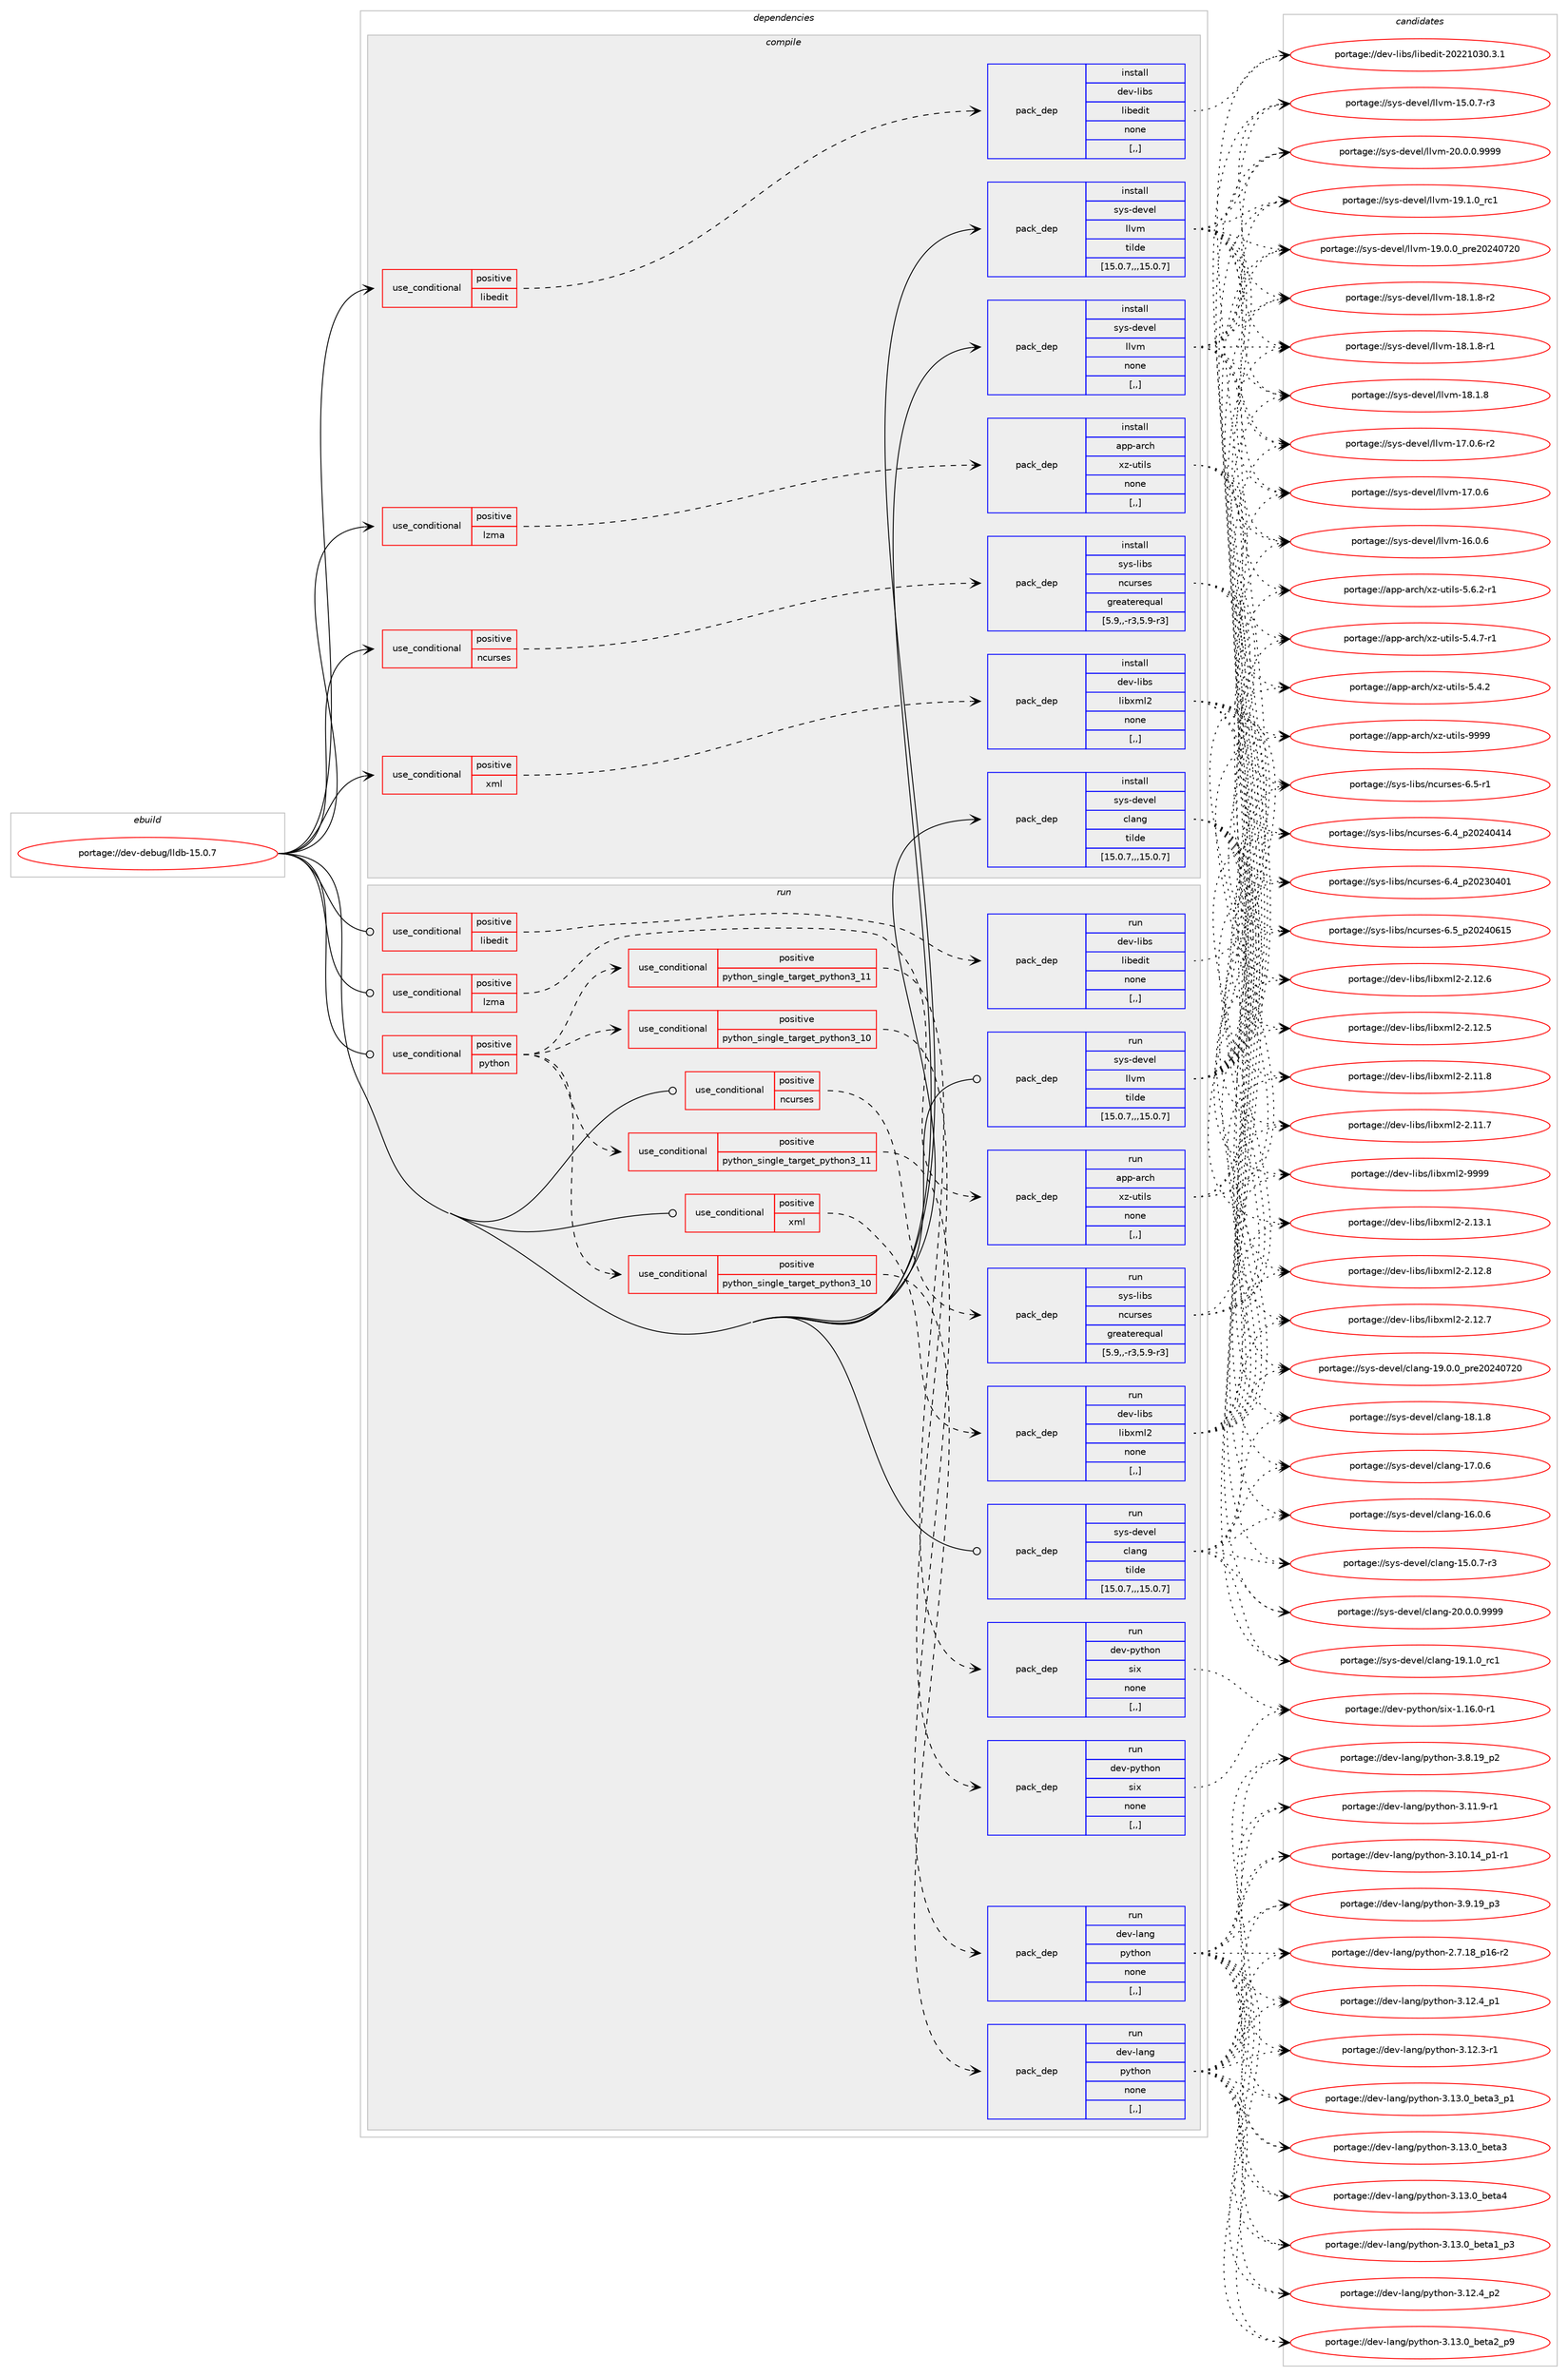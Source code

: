 digraph prolog {

# *************
# Graph options
# *************

newrank=true;
concentrate=true;
compound=true;
graph [rankdir=LR,fontname=Helvetica,fontsize=10,ranksep=1.5];#, ranksep=2.5, nodesep=0.2];
edge  [arrowhead=vee];
node  [fontname=Helvetica,fontsize=10];

# **********
# The ebuild
# **********

subgraph cluster_leftcol {
color=gray;
label=<<i>ebuild</i>>;
id [label="portage://dev-debug/lldb-15.0.7", color=red, width=4, href="../dev-debug/lldb-15.0.7.svg"];
}

# ****************
# The dependencies
# ****************

subgraph cluster_midcol {
color=gray;
label=<<i>dependencies</i>>;
subgraph cluster_compile {
fillcolor="#eeeeee";
style=filled;
label=<<i>compile</i>>;
subgraph cond19260 {
dependency72688 [label=<<TABLE BORDER="0" CELLBORDER="1" CELLSPACING="0" CELLPADDING="4"><TR><TD ROWSPAN="3" CELLPADDING="10">use_conditional</TD></TR><TR><TD>positive</TD></TR><TR><TD>libedit</TD></TR></TABLE>>, shape=none, color=red];
subgraph pack52475 {
dependency72689 [label=<<TABLE BORDER="0" CELLBORDER="1" CELLSPACING="0" CELLPADDING="4" WIDTH="220"><TR><TD ROWSPAN="6" CELLPADDING="30">pack_dep</TD></TR><TR><TD WIDTH="110">install</TD></TR><TR><TD>dev-libs</TD></TR><TR><TD>libedit</TD></TR><TR><TD>none</TD></TR><TR><TD>[,,]</TD></TR></TABLE>>, shape=none, color=blue];
}
dependency72688:e -> dependency72689:w [weight=20,style="dashed",arrowhead="vee"];
}
id:e -> dependency72688:w [weight=20,style="solid",arrowhead="vee"];
subgraph cond19261 {
dependency72690 [label=<<TABLE BORDER="0" CELLBORDER="1" CELLSPACING="0" CELLPADDING="4"><TR><TD ROWSPAN="3" CELLPADDING="10">use_conditional</TD></TR><TR><TD>positive</TD></TR><TR><TD>lzma</TD></TR></TABLE>>, shape=none, color=red];
subgraph pack52476 {
dependency72691 [label=<<TABLE BORDER="0" CELLBORDER="1" CELLSPACING="0" CELLPADDING="4" WIDTH="220"><TR><TD ROWSPAN="6" CELLPADDING="30">pack_dep</TD></TR><TR><TD WIDTH="110">install</TD></TR><TR><TD>app-arch</TD></TR><TR><TD>xz-utils</TD></TR><TR><TD>none</TD></TR><TR><TD>[,,]</TD></TR></TABLE>>, shape=none, color=blue];
}
dependency72690:e -> dependency72691:w [weight=20,style="dashed",arrowhead="vee"];
}
id:e -> dependency72690:w [weight=20,style="solid",arrowhead="vee"];
subgraph cond19262 {
dependency72692 [label=<<TABLE BORDER="0" CELLBORDER="1" CELLSPACING="0" CELLPADDING="4"><TR><TD ROWSPAN="3" CELLPADDING="10">use_conditional</TD></TR><TR><TD>positive</TD></TR><TR><TD>ncurses</TD></TR></TABLE>>, shape=none, color=red];
subgraph pack52477 {
dependency72693 [label=<<TABLE BORDER="0" CELLBORDER="1" CELLSPACING="0" CELLPADDING="4" WIDTH="220"><TR><TD ROWSPAN="6" CELLPADDING="30">pack_dep</TD></TR><TR><TD WIDTH="110">install</TD></TR><TR><TD>sys-libs</TD></TR><TR><TD>ncurses</TD></TR><TR><TD>greaterequal</TD></TR><TR><TD>[5.9,,-r3,5.9-r3]</TD></TR></TABLE>>, shape=none, color=blue];
}
dependency72692:e -> dependency72693:w [weight=20,style="dashed",arrowhead="vee"];
}
id:e -> dependency72692:w [weight=20,style="solid",arrowhead="vee"];
subgraph cond19263 {
dependency72694 [label=<<TABLE BORDER="0" CELLBORDER="1" CELLSPACING="0" CELLPADDING="4"><TR><TD ROWSPAN="3" CELLPADDING="10">use_conditional</TD></TR><TR><TD>positive</TD></TR><TR><TD>xml</TD></TR></TABLE>>, shape=none, color=red];
subgraph pack52478 {
dependency72695 [label=<<TABLE BORDER="0" CELLBORDER="1" CELLSPACING="0" CELLPADDING="4" WIDTH="220"><TR><TD ROWSPAN="6" CELLPADDING="30">pack_dep</TD></TR><TR><TD WIDTH="110">install</TD></TR><TR><TD>dev-libs</TD></TR><TR><TD>libxml2</TD></TR><TR><TD>none</TD></TR><TR><TD>[,,]</TD></TR></TABLE>>, shape=none, color=blue];
}
dependency72694:e -> dependency72695:w [weight=20,style="dashed",arrowhead="vee"];
}
id:e -> dependency72694:w [weight=20,style="solid",arrowhead="vee"];
subgraph pack52479 {
dependency72696 [label=<<TABLE BORDER="0" CELLBORDER="1" CELLSPACING="0" CELLPADDING="4" WIDTH="220"><TR><TD ROWSPAN="6" CELLPADDING="30">pack_dep</TD></TR><TR><TD WIDTH="110">install</TD></TR><TR><TD>sys-devel</TD></TR><TR><TD>clang</TD></TR><TR><TD>tilde</TD></TR><TR><TD>[15.0.7,,,15.0.7]</TD></TR></TABLE>>, shape=none, color=blue];
}
id:e -> dependency72696:w [weight=20,style="solid",arrowhead="vee"];
subgraph pack52480 {
dependency72697 [label=<<TABLE BORDER="0" CELLBORDER="1" CELLSPACING="0" CELLPADDING="4" WIDTH="220"><TR><TD ROWSPAN="6" CELLPADDING="30">pack_dep</TD></TR><TR><TD WIDTH="110">install</TD></TR><TR><TD>sys-devel</TD></TR><TR><TD>llvm</TD></TR><TR><TD>tilde</TD></TR><TR><TD>[15.0.7,,,15.0.7]</TD></TR></TABLE>>, shape=none, color=blue];
}
id:e -> dependency72697:w [weight=20,style="solid",arrowhead="vee"];
subgraph pack52481 {
dependency72698 [label=<<TABLE BORDER="0" CELLBORDER="1" CELLSPACING="0" CELLPADDING="4" WIDTH="220"><TR><TD ROWSPAN="6" CELLPADDING="30">pack_dep</TD></TR><TR><TD WIDTH="110">install</TD></TR><TR><TD>sys-devel</TD></TR><TR><TD>llvm</TD></TR><TR><TD>none</TD></TR><TR><TD>[,,]</TD></TR></TABLE>>, shape=none, color=blue];
}
id:e -> dependency72698:w [weight=20,style="solid",arrowhead="vee"];
}
subgraph cluster_compileandrun {
fillcolor="#eeeeee";
style=filled;
label=<<i>compile and run</i>>;
}
subgraph cluster_run {
fillcolor="#eeeeee";
style=filled;
label=<<i>run</i>>;
subgraph cond19264 {
dependency72699 [label=<<TABLE BORDER="0" CELLBORDER="1" CELLSPACING="0" CELLPADDING="4"><TR><TD ROWSPAN="3" CELLPADDING="10">use_conditional</TD></TR><TR><TD>positive</TD></TR><TR><TD>libedit</TD></TR></TABLE>>, shape=none, color=red];
subgraph pack52482 {
dependency72700 [label=<<TABLE BORDER="0" CELLBORDER="1" CELLSPACING="0" CELLPADDING="4" WIDTH="220"><TR><TD ROWSPAN="6" CELLPADDING="30">pack_dep</TD></TR><TR><TD WIDTH="110">run</TD></TR><TR><TD>dev-libs</TD></TR><TR><TD>libedit</TD></TR><TR><TD>none</TD></TR><TR><TD>[,,]</TD></TR></TABLE>>, shape=none, color=blue];
}
dependency72699:e -> dependency72700:w [weight=20,style="dashed",arrowhead="vee"];
}
id:e -> dependency72699:w [weight=20,style="solid",arrowhead="odot"];
subgraph cond19265 {
dependency72701 [label=<<TABLE BORDER="0" CELLBORDER="1" CELLSPACING="0" CELLPADDING="4"><TR><TD ROWSPAN="3" CELLPADDING="10">use_conditional</TD></TR><TR><TD>positive</TD></TR><TR><TD>lzma</TD></TR></TABLE>>, shape=none, color=red];
subgraph pack52483 {
dependency72702 [label=<<TABLE BORDER="0" CELLBORDER="1" CELLSPACING="0" CELLPADDING="4" WIDTH="220"><TR><TD ROWSPAN="6" CELLPADDING="30">pack_dep</TD></TR><TR><TD WIDTH="110">run</TD></TR><TR><TD>app-arch</TD></TR><TR><TD>xz-utils</TD></TR><TR><TD>none</TD></TR><TR><TD>[,,]</TD></TR></TABLE>>, shape=none, color=blue];
}
dependency72701:e -> dependency72702:w [weight=20,style="dashed",arrowhead="vee"];
}
id:e -> dependency72701:w [weight=20,style="solid",arrowhead="odot"];
subgraph cond19266 {
dependency72703 [label=<<TABLE BORDER="0" CELLBORDER="1" CELLSPACING="0" CELLPADDING="4"><TR><TD ROWSPAN="3" CELLPADDING="10">use_conditional</TD></TR><TR><TD>positive</TD></TR><TR><TD>ncurses</TD></TR></TABLE>>, shape=none, color=red];
subgraph pack52484 {
dependency72704 [label=<<TABLE BORDER="0" CELLBORDER="1" CELLSPACING="0" CELLPADDING="4" WIDTH="220"><TR><TD ROWSPAN="6" CELLPADDING="30">pack_dep</TD></TR><TR><TD WIDTH="110">run</TD></TR><TR><TD>sys-libs</TD></TR><TR><TD>ncurses</TD></TR><TR><TD>greaterequal</TD></TR><TR><TD>[5.9,,-r3,5.9-r3]</TD></TR></TABLE>>, shape=none, color=blue];
}
dependency72703:e -> dependency72704:w [weight=20,style="dashed",arrowhead="vee"];
}
id:e -> dependency72703:w [weight=20,style="solid",arrowhead="odot"];
subgraph cond19267 {
dependency72705 [label=<<TABLE BORDER="0" CELLBORDER="1" CELLSPACING="0" CELLPADDING="4"><TR><TD ROWSPAN="3" CELLPADDING="10">use_conditional</TD></TR><TR><TD>positive</TD></TR><TR><TD>python</TD></TR></TABLE>>, shape=none, color=red];
subgraph cond19268 {
dependency72706 [label=<<TABLE BORDER="0" CELLBORDER="1" CELLSPACING="0" CELLPADDING="4"><TR><TD ROWSPAN="3" CELLPADDING="10">use_conditional</TD></TR><TR><TD>positive</TD></TR><TR><TD>python_single_target_python3_10</TD></TR></TABLE>>, shape=none, color=red];
subgraph pack52485 {
dependency72707 [label=<<TABLE BORDER="0" CELLBORDER="1" CELLSPACING="0" CELLPADDING="4" WIDTH="220"><TR><TD ROWSPAN="6" CELLPADDING="30">pack_dep</TD></TR><TR><TD WIDTH="110">run</TD></TR><TR><TD>dev-python</TD></TR><TR><TD>six</TD></TR><TR><TD>none</TD></TR><TR><TD>[,,]</TD></TR></TABLE>>, shape=none, color=blue];
}
dependency72706:e -> dependency72707:w [weight=20,style="dashed",arrowhead="vee"];
}
dependency72705:e -> dependency72706:w [weight=20,style="dashed",arrowhead="vee"];
subgraph cond19269 {
dependency72708 [label=<<TABLE BORDER="0" CELLBORDER="1" CELLSPACING="0" CELLPADDING="4"><TR><TD ROWSPAN="3" CELLPADDING="10">use_conditional</TD></TR><TR><TD>positive</TD></TR><TR><TD>python_single_target_python3_11</TD></TR></TABLE>>, shape=none, color=red];
subgraph pack52486 {
dependency72709 [label=<<TABLE BORDER="0" CELLBORDER="1" CELLSPACING="0" CELLPADDING="4" WIDTH="220"><TR><TD ROWSPAN="6" CELLPADDING="30">pack_dep</TD></TR><TR><TD WIDTH="110">run</TD></TR><TR><TD>dev-python</TD></TR><TR><TD>six</TD></TR><TR><TD>none</TD></TR><TR><TD>[,,]</TD></TR></TABLE>>, shape=none, color=blue];
}
dependency72708:e -> dependency72709:w [weight=20,style="dashed",arrowhead="vee"];
}
dependency72705:e -> dependency72708:w [weight=20,style="dashed",arrowhead="vee"];
subgraph cond19270 {
dependency72710 [label=<<TABLE BORDER="0" CELLBORDER="1" CELLSPACING="0" CELLPADDING="4"><TR><TD ROWSPAN="3" CELLPADDING="10">use_conditional</TD></TR><TR><TD>positive</TD></TR><TR><TD>python_single_target_python3_10</TD></TR></TABLE>>, shape=none, color=red];
subgraph pack52487 {
dependency72711 [label=<<TABLE BORDER="0" CELLBORDER="1" CELLSPACING="0" CELLPADDING="4" WIDTH="220"><TR><TD ROWSPAN="6" CELLPADDING="30">pack_dep</TD></TR><TR><TD WIDTH="110">run</TD></TR><TR><TD>dev-lang</TD></TR><TR><TD>python</TD></TR><TR><TD>none</TD></TR><TR><TD>[,,]</TD></TR></TABLE>>, shape=none, color=blue];
}
dependency72710:e -> dependency72711:w [weight=20,style="dashed",arrowhead="vee"];
}
dependency72705:e -> dependency72710:w [weight=20,style="dashed",arrowhead="vee"];
subgraph cond19271 {
dependency72712 [label=<<TABLE BORDER="0" CELLBORDER="1" CELLSPACING="0" CELLPADDING="4"><TR><TD ROWSPAN="3" CELLPADDING="10">use_conditional</TD></TR><TR><TD>positive</TD></TR><TR><TD>python_single_target_python3_11</TD></TR></TABLE>>, shape=none, color=red];
subgraph pack52488 {
dependency72713 [label=<<TABLE BORDER="0" CELLBORDER="1" CELLSPACING="0" CELLPADDING="4" WIDTH="220"><TR><TD ROWSPAN="6" CELLPADDING="30">pack_dep</TD></TR><TR><TD WIDTH="110">run</TD></TR><TR><TD>dev-lang</TD></TR><TR><TD>python</TD></TR><TR><TD>none</TD></TR><TR><TD>[,,]</TD></TR></TABLE>>, shape=none, color=blue];
}
dependency72712:e -> dependency72713:w [weight=20,style="dashed",arrowhead="vee"];
}
dependency72705:e -> dependency72712:w [weight=20,style="dashed",arrowhead="vee"];
}
id:e -> dependency72705:w [weight=20,style="solid",arrowhead="odot"];
subgraph cond19272 {
dependency72714 [label=<<TABLE BORDER="0" CELLBORDER="1" CELLSPACING="0" CELLPADDING="4"><TR><TD ROWSPAN="3" CELLPADDING="10">use_conditional</TD></TR><TR><TD>positive</TD></TR><TR><TD>xml</TD></TR></TABLE>>, shape=none, color=red];
subgraph pack52489 {
dependency72715 [label=<<TABLE BORDER="0" CELLBORDER="1" CELLSPACING="0" CELLPADDING="4" WIDTH="220"><TR><TD ROWSPAN="6" CELLPADDING="30">pack_dep</TD></TR><TR><TD WIDTH="110">run</TD></TR><TR><TD>dev-libs</TD></TR><TR><TD>libxml2</TD></TR><TR><TD>none</TD></TR><TR><TD>[,,]</TD></TR></TABLE>>, shape=none, color=blue];
}
dependency72714:e -> dependency72715:w [weight=20,style="dashed",arrowhead="vee"];
}
id:e -> dependency72714:w [weight=20,style="solid",arrowhead="odot"];
subgraph pack52490 {
dependency72716 [label=<<TABLE BORDER="0" CELLBORDER="1" CELLSPACING="0" CELLPADDING="4" WIDTH="220"><TR><TD ROWSPAN="6" CELLPADDING="30">pack_dep</TD></TR><TR><TD WIDTH="110">run</TD></TR><TR><TD>sys-devel</TD></TR><TR><TD>clang</TD></TR><TR><TD>tilde</TD></TR><TR><TD>[15.0.7,,,15.0.7]</TD></TR></TABLE>>, shape=none, color=blue];
}
id:e -> dependency72716:w [weight=20,style="solid",arrowhead="odot"];
subgraph pack52491 {
dependency72717 [label=<<TABLE BORDER="0" CELLBORDER="1" CELLSPACING="0" CELLPADDING="4" WIDTH="220"><TR><TD ROWSPAN="6" CELLPADDING="30">pack_dep</TD></TR><TR><TD WIDTH="110">run</TD></TR><TR><TD>sys-devel</TD></TR><TR><TD>llvm</TD></TR><TR><TD>tilde</TD></TR><TR><TD>[15.0.7,,,15.0.7]</TD></TR></TABLE>>, shape=none, color=blue];
}
id:e -> dependency72717:w [weight=20,style="solid",arrowhead="odot"];
}
}

# **************
# The candidates
# **************

subgraph cluster_choices {
rank=same;
color=gray;
label=<<i>candidates</i>>;

subgraph choice52475 {
color=black;
nodesep=1;
choice1001011184510810598115471081059810110010511645504850504948514846514649 [label="portage://dev-libs/libedit-20221030.3.1", color=red, width=4,href="../dev-libs/libedit-20221030.3.1.svg"];
dependency72689:e -> choice1001011184510810598115471081059810110010511645504850504948514846514649:w [style=dotted,weight="100"];
}
subgraph choice52476 {
color=black;
nodesep=1;
choice9711211245971149910447120122451171161051081154557575757 [label="portage://app-arch/xz-utils-9999", color=red, width=4,href="../app-arch/xz-utils-9999.svg"];
choice9711211245971149910447120122451171161051081154553465446504511449 [label="portage://app-arch/xz-utils-5.6.2-r1", color=red, width=4,href="../app-arch/xz-utils-5.6.2-r1.svg"];
choice9711211245971149910447120122451171161051081154553465246554511449 [label="portage://app-arch/xz-utils-5.4.7-r1", color=red, width=4,href="../app-arch/xz-utils-5.4.7-r1.svg"];
choice971121124597114991044712012245117116105108115455346524650 [label="portage://app-arch/xz-utils-5.4.2", color=red, width=4,href="../app-arch/xz-utils-5.4.2.svg"];
dependency72691:e -> choice9711211245971149910447120122451171161051081154557575757:w [style=dotted,weight="100"];
dependency72691:e -> choice9711211245971149910447120122451171161051081154553465446504511449:w [style=dotted,weight="100"];
dependency72691:e -> choice9711211245971149910447120122451171161051081154553465246554511449:w [style=dotted,weight="100"];
dependency72691:e -> choice971121124597114991044712012245117116105108115455346524650:w [style=dotted,weight="100"];
}
subgraph choice52477 {
color=black;
nodesep=1;
choice1151211154510810598115471109911711411510111545544653951125048505248544953 [label="portage://sys-libs/ncurses-6.5_p20240615", color=red, width=4,href="../sys-libs/ncurses-6.5_p20240615.svg"];
choice11512111545108105981154711099117114115101115455446534511449 [label="portage://sys-libs/ncurses-6.5-r1", color=red, width=4,href="../sys-libs/ncurses-6.5-r1.svg"];
choice1151211154510810598115471109911711411510111545544652951125048505248524952 [label="portage://sys-libs/ncurses-6.4_p20240414", color=red, width=4,href="../sys-libs/ncurses-6.4_p20240414.svg"];
choice1151211154510810598115471109911711411510111545544652951125048505148524849 [label="portage://sys-libs/ncurses-6.4_p20230401", color=red, width=4,href="../sys-libs/ncurses-6.4_p20230401.svg"];
dependency72693:e -> choice1151211154510810598115471109911711411510111545544653951125048505248544953:w [style=dotted,weight="100"];
dependency72693:e -> choice11512111545108105981154711099117114115101115455446534511449:w [style=dotted,weight="100"];
dependency72693:e -> choice1151211154510810598115471109911711411510111545544652951125048505248524952:w [style=dotted,weight="100"];
dependency72693:e -> choice1151211154510810598115471109911711411510111545544652951125048505148524849:w [style=dotted,weight="100"];
}
subgraph choice52478 {
color=black;
nodesep=1;
choice10010111845108105981154710810598120109108504557575757 [label="portage://dev-libs/libxml2-9999", color=red, width=4,href="../dev-libs/libxml2-9999.svg"];
choice100101118451081059811547108105981201091085045504649514649 [label="portage://dev-libs/libxml2-2.13.1", color=red, width=4,href="../dev-libs/libxml2-2.13.1.svg"];
choice100101118451081059811547108105981201091085045504649504656 [label="portage://dev-libs/libxml2-2.12.8", color=red, width=4,href="../dev-libs/libxml2-2.12.8.svg"];
choice100101118451081059811547108105981201091085045504649504655 [label="portage://dev-libs/libxml2-2.12.7", color=red, width=4,href="../dev-libs/libxml2-2.12.7.svg"];
choice100101118451081059811547108105981201091085045504649504654 [label="portage://dev-libs/libxml2-2.12.6", color=red, width=4,href="../dev-libs/libxml2-2.12.6.svg"];
choice100101118451081059811547108105981201091085045504649504653 [label="portage://dev-libs/libxml2-2.12.5", color=red, width=4,href="../dev-libs/libxml2-2.12.5.svg"];
choice100101118451081059811547108105981201091085045504649494656 [label="portage://dev-libs/libxml2-2.11.8", color=red, width=4,href="../dev-libs/libxml2-2.11.8.svg"];
choice100101118451081059811547108105981201091085045504649494655 [label="portage://dev-libs/libxml2-2.11.7", color=red, width=4,href="../dev-libs/libxml2-2.11.7.svg"];
dependency72695:e -> choice10010111845108105981154710810598120109108504557575757:w [style=dotted,weight="100"];
dependency72695:e -> choice100101118451081059811547108105981201091085045504649514649:w [style=dotted,weight="100"];
dependency72695:e -> choice100101118451081059811547108105981201091085045504649504656:w [style=dotted,weight="100"];
dependency72695:e -> choice100101118451081059811547108105981201091085045504649504655:w [style=dotted,weight="100"];
dependency72695:e -> choice100101118451081059811547108105981201091085045504649504654:w [style=dotted,weight="100"];
dependency72695:e -> choice100101118451081059811547108105981201091085045504649504653:w [style=dotted,weight="100"];
dependency72695:e -> choice100101118451081059811547108105981201091085045504649494656:w [style=dotted,weight="100"];
dependency72695:e -> choice100101118451081059811547108105981201091085045504649494655:w [style=dotted,weight="100"];
}
subgraph choice52479 {
color=black;
nodesep=1;
choice11512111545100101118101108479910897110103455048464846484657575757 [label="portage://sys-devel/clang-20.0.0.9999", color=red, width=4,href="../sys-devel/clang-20.0.0.9999.svg"];
choice1151211154510010111810110847991089711010345495746494648951149949 [label="portage://sys-devel/clang-19.1.0_rc1", color=red, width=4,href="../sys-devel/clang-19.1.0_rc1.svg"];
choice1151211154510010111810110847991089711010345495746484648951121141015048505248555048 [label="portage://sys-devel/clang-19.0.0_pre20240720", color=red, width=4,href="../sys-devel/clang-19.0.0_pre20240720.svg"];
choice1151211154510010111810110847991089711010345495646494656 [label="portage://sys-devel/clang-18.1.8", color=red, width=4,href="../sys-devel/clang-18.1.8.svg"];
choice1151211154510010111810110847991089711010345495546484654 [label="portage://sys-devel/clang-17.0.6", color=red, width=4,href="../sys-devel/clang-17.0.6.svg"];
choice1151211154510010111810110847991089711010345495446484654 [label="portage://sys-devel/clang-16.0.6", color=red, width=4,href="../sys-devel/clang-16.0.6.svg"];
choice11512111545100101118101108479910897110103454953464846554511451 [label="portage://sys-devel/clang-15.0.7-r3", color=red, width=4,href="../sys-devel/clang-15.0.7-r3.svg"];
dependency72696:e -> choice11512111545100101118101108479910897110103455048464846484657575757:w [style=dotted,weight="100"];
dependency72696:e -> choice1151211154510010111810110847991089711010345495746494648951149949:w [style=dotted,weight="100"];
dependency72696:e -> choice1151211154510010111810110847991089711010345495746484648951121141015048505248555048:w [style=dotted,weight="100"];
dependency72696:e -> choice1151211154510010111810110847991089711010345495646494656:w [style=dotted,weight="100"];
dependency72696:e -> choice1151211154510010111810110847991089711010345495546484654:w [style=dotted,weight="100"];
dependency72696:e -> choice1151211154510010111810110847991089711010345495446484654:w [style=dotted,weight="100"];
dependency72696:e -> choice11512111545100101118101108479910897110103454953464846554511451:w [style=dotted,weight="100"];
}
subgraph choice52480 {
color=black;
nodesep=1;
choice1151211154510010111810110847108108118109455048464846484657575757 [label="portage://sys-devel/llvm-20.0.0.9999", color=red, width=4,href="../sys-devel/llvm-20.0.0.9999.svg"];
choice115121115451001011181011084710810811810945495746494648951149949 [label="portage://sys-devel/llvm-19.1.0_rc1", color=red, width=4,href="../sys-devel/llvm-19.1.0_rc1.svg"];
choice115121115451001011181011084710810811810945495746484648951121141015048505248555048 [label="portage://sys-devel/llvm-19.0.0_pre20240720", color=red, width=4,href="../sys-devel/llvm-19.0.0_pre20240720.svg"];
choice1151211154510010111810110847108108118109454956464946564511450 [label="portage://sys-devel/llvm-18.1.8-r2", color=red, width=4,href="../sys-devel/llvm-18.1.8-r2.svg"];
choice1151211154510010111810110847108108118109454956464946564511449 [label="portage://sys-devel/llvm-18.1.8-r1", color=red, width=4,href="../sys-devel/llvm-18.1.8-r1.svg"];
choice115121115451001011181011084710810811810945495646494656 [label="portage://sys-devel/llvm-18.1.8", color=red, width=4,href="../sys-devel/llvm-18.1.8.svg"];
choice1151211154510010111810110847108108118109454955464846544511450 [label="portage://sys-devel/llvm-17.0.6-r2", color=red, width=4,href="../sys-devel/llvm-17.0.6-r2.svg"];
choice115121115451001011181011084710810811810945495546484654 [label="portage://sys-devel/llvm-17.0.6", color=red, width=4,href="../sys-devel/llvm-17.0.6.svg"];
choice115121115451001011181011084710810811810945495446484654 [label="portage://sys-devel/llvm-16.0.6", color=red, width=4,href="../sys-devel/llvm-16.0.6.svg"];
choice1151211154510010111810110847108108118109454953464846554511451 [label="portage://sys-devel/llvm-15.0.7-r3", color=red, width=4,href="../sys-devel/llvm-15.0.7-r3.svg"];
dependency72697:e -> choice1151211154510010111810110847108108118109455048464846484657575757:w [style=dotted,weight="100"];
dependency72697:e -> choice115121115451001011181011084710810811810945495746494648951149949:w [style=dotted,weight="100"];
dependency72697:e -> choice115121115451001011181011084710810811810945495746484648951121141015048505248555048:w [style=dotted,weight="100"];
dependency72697:e -> choice1151211154510010111810110847108108118109454956464946564511450:w [style=dotted,weight="100"];
dependency72697:e -> choice1151211154510010111810110847108108118109454956464946564511449:w [style=dotted,weight="100"];
dependency72697:e -> choice115121115451001011181011084710810811810945495646494656:w [style=dotted,weight="100"];
dependency72697:e -> choice1151211154510010111810110847108108118109454955464846544511450:w [style=dotted,weight="100"];
dependency72697:e -> choice115121115451001011181011084710810811810945495546484654:w [style=dotted,weight="100"];
dependency72697:e -> choice115121115451001011181011084710810811810945495446484654:w [style=dotted,weight="100"];
dependency72697:e -> choice1151211154510010111810110847108108118109454953464846554511451:w [style=dotted,weight="100"];
}
subgraph choice52481 {
color=black;
nodesep=1;
choice1151211154510010111810110847108108118109455048464846484657575757 [label="portage://sys-devel/llvm-20.0.0.9999", color=red, width=4,href="../sys-devel/llvm-20.0.0.9999.svg"];
choice115121115451001011181011084710810811810945495746494648951149949 [label="portage://sys-devel/llvm-19.1.0_rc1", color=red, width=4,href="../sys-devel/llvm-19.1.0_rc1.svg"];
choice115121115451001011181011084710810811810945495746484648951121141015048505248555048 [label="portage://sys-devel/llvm-19.0.0_pre20240720", color=red, width=4,href="../sys-devel/llvm-19.0.0_pre20240720.svg"];
choice1151211154510010111810110847108108118109454956464946564511450 [label="portage://sys-devel/llvm-18.1.8-r2", color=red, width=4,href="../sys-devel/llvm-18.1.8-r2.svg"];
choice1151211154510010111810110847108108118109454956464946564511449 [label="portage://sys-devel/llvm-18.1.8-r1", color=red, width=4,href="../sys-devel/llvm-18.1.8-r1.svg"];
choice115121115451001011181011084710810811810945495646494656 [label="portage://sys-devel/llvm-18.1.8", color=red, width=4,href="../sys-devel/llvm-18.1.8.svg"];
choice1151211154510010111810110847108108118109454955464846544511450 [label="portage://sys-devel/llvm-17.0.6-r2", color=red, width=4,href="../sys-devel/llvm-17.0.6-r2.svg"];
choice115121115451001011181011084710810811810945495546484654 [label="portage://sys-devel/llvm-17.0.6", color=red, width=4,href="../sys-devel/llvm-17.0.6.svg"];
choice115121115451001011181011084710810811810945495446484654 [label="portage://sys-devel/llvm-16.0.6", color=red, width=4,href="../sys-devel/llvm-16.0.6.svg"];
choice1151211154510010111810110847108108118109454953464846554511451 [label="portage://sys-devel/llvm-15.0.7-r3", color=red, width=4,href="../sys-devel/llvm-15.0.7-r3.svg"];
dependency72698:e -> choice1151211154510010111810110847108108118109455048464846484657575757:w [style=dotted,weight="100"];
dependency72698:e -> choice115121115451001011181011084710810811810945495746494648951149949:w [style=dotted,weight="100"];
dependency72698:e -> choice115121115451001011181011084710810811810945495746484648951121141015048505248555048:w [style=dotted,weight="100"];
dependency72698:e -> choice1151211154510010111810110847108108118109454956464946564511450:w [style=dotted,weight="100"];
dependency72698:e -> choice1151211154510010111810110847108108118109454956464946564511449:w [style=dotted,weight="100"];
dependency72698:e -> choice115121115451001011181011084710810811810945495646494656:w [style=dotted,weight="100"];
dependency72698:e -> choice1151211154510010111810110847108108118109454955464846544511450:w [style=dotted,weight="100"];
dependency72698:e -> choice115121115451001011181011084710810811810945495546484654:w [style=dotted,weight="100"];
dependency72698:e -> choice115121115451001011181011084710810811810945495446484654:w [style=dotted,weight="100"];
dependency72698:e -> choice1151211154510010111810110847108108118109454953464846554511451:w [style=dotted,weight="100"];
}
subgraph choice52482 {
color=black;
nodesep=1;
choice1001011184510810598115471081059810110010511645504850504948514846514649 [label="portage://dev-libs/libedit-20221030.3.1", color=red, width=4,href="../dev-libs/libedit-20221030.3.1.svg"];
dependency72700:e -> choice1001011184510810598115471081059810110010511645504850504948514846514649:w [style=dotted,weight="100"];
}
subgraph choice52483 {
color=black;
nodesep=1;
choice9711211245971149910447120122451171161051081154557575757 [label="portage://app-arch/xz-utils-9999", color=red, width=4,href="../app-arch/xz-utils-9999.svg"];
choice9711211245971149910447120122451171161051081154553465446504511449 [label="portage://app-arch/xz-utils-5.6.2-r1", color=red, width=4,href="../app-arch/xz-utils-5.6.2-r1.svg"];
choice9711211245971149910447120122451171161051081154553465246554511449 [label="portage://app-arch/xz-utils-5.4.7-r1", color=red, width=4,href="../app-arch/xz-utils-5.4.7-r1.svg"];
choice971121124597114991044712012245117116105108115455346524650 [label="portage://app-arch/xz-utils-5.4.2", color=red, width=4,href="../app-arch/xz-utils-5.4.2.svg"];
dependency72702:e -> choice9711211245971149910447120122451171161051081154557575757:w [style=dotted,weight="100"];
dependency72702:e -> choice9711211245971149910447120122451171161051081154553465446504511449:w [style=dotted,weight="100"];
dependency72702:e -> choice9711211245971149910447120122451171161051081154553465246554511449:w [style=dotted,weight="100"];
dependency72702:e -> choice971121124597114991044712012245117116105108115455346524650:w [style=dotted,weight="100"];
}
subgraph choice52484 {
color=black;
nodesep=1;
choice1151211154510810598115471109911711411510111545544653951125048505248544953 [label="portage://sys-libs/ncurses-6.5_p20240615", color=red, width=4,href="../sys-libs/ncurses-6.5_p20240615.svg"];
choice11512111545108105981154711099117114115101115455446534511449 [label="portage://sys-libs/ncurses-6.5-r1", color=red, width=4,href="../sys-libs/ncurses-6.5-r1.svg"];
choice1151211154510810598115471109911711411510111545544652951125048505248524952 [label="portage://sys-libs/ncurses-6.4_p20240414", color=red, width=4,href="../sys-libs/ncurses-6.4_p20240414.svg"];
choice1151211154510810598115471109911711411510111545544652951125048505148524849 [label="portage://sys-libs/ncurses-6.4_p20230401", color=red, width=4,href="../sys-libs/ncurses-6.4_p20230401.svg"];
dependency72704:e -> choice1151211154510810598115471109911711411510111545544653951125048505248544953:w [style=dotted,weight="100"];
dependency72704:e -> choice11512111545108105981154711099117114115101115455446534511449:w [style=dotted,weight="100"];
dependency72704:e -> choice1151211154510810598115471109911711411510111545544652951125048505248524952:w [style=dotted,weight="100"];
dependency72704:e -> choice1151211154510810598115471109911711411510111545544652951125048505148524849:w [style=dotted,weight="100"];
}
subgraph choice52485 {
color=black;
nodesep=1;
choice1001011184511212111610411111047115105120454946495446484511449 [label="portage://dev-python/six-1.16.0-r1", color=red, width=4,href="../dev-python/six-1.16.0-r1.svg"];
dependency72707:e -> choice1001011184511212111610411111047115105120454946495446484511449:w [style=dotted,weight="100"];
}
subgraph choice52486 {
color=black;
nodesep=1;
choice1001011184511212111610411111047115105120454946495446484511449 [label="portage://dev-python/six-1.16.0-r1", color=red, width=4,href="../dev-python/six-1.16.0-r1.svg"];
dependency72709:e -> choice1001011184511212111610411111047115105120454946495446484511449:w [style=dotted,weight="100"];
}
subgraph choice52487 {
color=black;
nodesep=1;
choice1001011184510897110103471121211161041111104551464951464895981011169752 [label="portage://dev-lang/python-3.13.0_beta4", color=red, width=4,href="../dev-lang/python-3.13.0_beta4.svg"];
choice10010111845108971101034711212111610411111045514649514648959810111697519511249 [label="portage://dev-lang/python-3.13.0_beta3_p1", color=red, width=4,href="../dev-lang/python-3.13.0_beta3_p1.svg"];
choice1001011184510897110103471121211161041111104551464951464895981011169751 [label="portage://dev-lang/python-3.13.0_beta3", color=red, width=4,href="../dev-lang/python-3.13.0_beta3.svg"];
choice10010111845108971101034711212111610411111045514649514648959810111697509511257 [label="portage://dev-lang/python-3.13.0_beta2_p9", color=red, width=4,href="../dev-lang/python-3.13.0_beta2_p9.svg"];
choice10010111845108971101034711212111610411111045514649514648959810111697499511251 [label="portage://dev-lang/python-3.13.0_beta1_p3", color=red, width=4,href="../dev-lang/python-3.13.0_beta1_p3.svg"];
choice100101118451089711010347112121116104111110455146495046529511250 [label="portage://dev-lang/python-3.12.4_p2", color=red, width=4,href="../dev-lang/python-3.12.4_p2.svg"];
choice100101118451089711010347112121116104111110455146495046529511249 [label="portage://dev-lang/python-3.12.4_p1", color=red, width=4,href="../dev-lang/python-3.12.4_p1.svg"];
choice100101118451089711010347112121116104111110455146495046514511449 [label="portage://dev-lang/python-3.12.3-r1", color=red, width=4,href="../dev-lang/python-3.12.3-r1.svg"];
choice100101118451089711010347112121116104111110455146494946574511449 [label="portage://dev-lang/python-3.11.9-r1", color=red, width=4,href="../dev-lang/python-3.11.9-r1.svg"];
choice100101118451089711010347112121116104111110455146494846495295112494511449 [label="portage://dev-lang/python-3.10.14_p1-r1", color=red, width=4,href="../dev-lang/python-3.10.14_p1-r1.svg"];
choice100101118451089711010347112121116104111110455146574649579511251 [label="portage://dev-lang/python-3.9.19_p3", color=red, width=4,href="../dev-lang/python-3.9.19_p3.svg"];
choice100101118451089711010347112121116104111110455146564649579511250 [label="portage://dev-lang/python-3.8.19_p2", color=red, width=4,href="../dev-lang/python-3.8.19_p2.svg"];
choice100101118451089711010347112121116104111110455046554649569511249544511450 [label="portage://dev-lang/python-2.7.18_p16-r2", color=red, width=4,href="../dev-lang/python-2.7.18_p16-r2.svg"];
dependency72711:e -> choice1001011184510897110103471121211161041111104551464951464895981011169752:w [style=dotted,weight="100"];
dependency72711:e -> choice10010111845108971101034711212111610411111045514649514648959810111697519511249:w [style=dotted,weight="100"];
dependency72711:e -> choice1001011184510897110103471121211161041111104551464951464895981011169751:w [style=dotted,weight="100"];
dependency72711:e -> choice10010111845108971101034711212111610411111045514649514648959810111697509511257:w [style=dotted,weight="100"];
dependency72711:e -> choice10010111845108971101034711212111610411111045514649514648959810111697499511251:w [style=dotted,weight="100"];
dependency72711:e -> choice100101118451089711010347112121116104111110455146495046529511250:w [style=dotted,weight="100"];
dependency72711:e -> choice100101118451089711010347112121116104111110455146495046529511249:w [style=dotted,weight="100"];
dependency72711:e -> choice100101118451089711010347112121116104111110455146495046514511449:w [style=dotted,weight="100"];
dependency72711:e -> choice100101118451089711010347112121116104111110455146494946574511449:w [style=dotted,weight="100"];
dependency72711:e -> choice100101118451089711010347112121116104111110455146494846495295112494511449:w [style=dotted,weight="100"];
dependency72711:e -> choice100101118451089711010347112121116104111110455146574649579511251:w [style=dotted,weight="100"];
dependency72711:e -> choice100101118451089711010347112121116104111110455146564649579511250:w [style=dotted,weight="100"];
dependency72711:e -> choice100101118451089711010347112121116104111110455046554649569511249544511450:w [style=dotted,weight="100"];
}
subgraph choice52488 {
color=black;
nodesep=1;
choice1001011184510897110103471121211161041111104551464951464895981011169752 [label="portage://dev-lang/python-3.13.0_beta4", color=red, width=4,href="../dev-lang/python-3.13.0_beta4.svg"];
choice10010111845108971101034711212111610411111045514649514648959810111697519511249 [label="portage://dev-lang/python-3.13.0_beta3_p1", color=red, width=4,href="../dev-lang/python-3.13.0_beta3_p1.svg"];
choice1001011184510897110103471121211161041111104551464951464895981011169751 [label="portage://dev-lang/python-3.13.0_beta3", color=red, width=4,href="../dev-lang/python-3.13.0_beta3.svg"];
choice10010111845108971101034711212111610411111045514649514648959810111697509511257 [label="portage://dev-lang/python-3.13.0_beta2_p9", color=red, width=4,href="../dev-lang/python-3.13.0_beta2_p9.svg"];
choice10010111845108971101034711212111610411111045514649514648959810111697499511251 [label="portage://dev-lang/python-3.13.0_beta1_p3", color=red, width=4,href="../dev-lang/python-3.13.0_beta1_p3.svg"];
choice100101118451089711010347112121116104111110455146495046529511250 [label="portage://dev-lang/python-3.12.4_p2", color=red, width=4,href="../dev-lang/python-3.12.4_p2.svg"];
choice100101118451089711010347112121116104111110455146495046529511249 [label="portage://dev-lang/python-3.12.4_p1", color=red, width=4,href="../dev-lang/python-3.12.4_p1.svg"];
choice100101118451089711010347112121116104111110455146495046514511449 [label="portage://dev-lang/python-3.12.3-r1", color=red, width=4,href="../dev-lang/python-3.12.3-r1.svg"];
choice100101118451089711010347112121116104111110455146494946574511449 [label="portage://dev-lang/python-3.11.9-r1", color=red, width=4,href="../dev-lang/python-3.11.9-r1.svg"];
choice100101118451089711010347112121116104111110455146494846495295112494511449 [label="portage://dev-lang/python-3.10.14_p1-r1", color=red, width=4,href="../dev-lang/python-3.10.14_p1-r1.svg"];
choice100101118451089711010347112121116104111110455146574649579511251 [label="portage://dev-lang/python-3.9.19_p3", color=red, width=4,href="../dev-lang/python-3.9.19_p3.svg"];
choice100101118451089711010347112121116104111110455146564649579511250 [label="portage://dev-lang/python-3.8.19_p2", color=red, width=4,href="../dev-lang/python-3.8.19_p2.svg"];
choice100101118451089711010347112121116104111110455046554649569511249544511450 [label="portage://dev-lang/python-2.7.18_p16-r2", color=red, width=4,href="../dev-lang/python-2.7.18_p16-r2.svg"];
dependency72713:e -> choice1001011184510897110103471121211161041111104551464951464895981011169752:w [style=dotted,weight="100"];
dependency72713:e -> choice10010111845108971101034711212111610411111045514649514648959810111697519511249:w [style=dotted,weight="100"];
dependency72713:e -> choice1001011184510897110103471121211161041111104551464951464895981011169751:w [style=dotted,weight="100"];
dependency72713:e -> choice10010111845108971101034711212111610411111045514649514648959810111697509511257:w [style=dotted,weight="100"];
dependency72713:e -> choice10010111845108971101034711212111610411111045514649514648959810111697499511251:w [style=dotted,weight="100"];
dependency72713:e -> choice100101118451089711010347112121116104111110455146495046529511250:w [style=dotted,weight="100"];
dependency72713:e -> choice100101118451089711010347112121116104111110455146495046529511249:w [style=dotted,weight="100"];
dependency72713:e -> choice100101118451089711010347112121116104111110455146495046514511449:w [style=dotted,weight="100"];
dependency72713:e -> choice100101118451089711010347112121116104111110455146494946574511449:w [style=dotted,weight="100"];
dependency72713:e -> choice100101118451089711010347112121116104111110455146494846495295112494511449:w [style=dotted,weight="100"];
dependency72713:e -> choice100101118451089711010347112121116104111110455146574649579511251:w [style=dotted,weight="100"];
dependency72713:e -> choice100101118451089711010347112121116104111110455146564649579511250:w [style=dotted,weight="100"];
dependency72713:e -> choice100101118451089711010347112121116104111110455046554649569511249544511450:w [style=dotted,weight="100"];
}
subgraph choice52489 {
color=black;
nodesep=1;
choice10010111845108105981154710810598120109108504557575757 [label="portage://dev-libs/libxml2-9999", color=red, width=4,href="../dev-libs/libxml2-9999.svg"];
choice100101118451081059811547108105981201091085045504649514649 [label="portage://dev-libs/libxml2-2.13.1", color=red, width=4,href="../dev-libs/libxml2-2.13.1.svg"];
choice100101118451081059811547108105981201091085045504649504656 [label="portage://dev-libs/libxml2-2.12.8", color=red, width=4,href="../dev-libs/libxml2-2.12.8.svg"];
choice100101118451081059811547108105981201091085045504649504655 [label="portage://dev-libs/libxml2-2.12.7", color=red, width=4,href="../dev-libs/libxml2-2.12.7.svg"];
choice100101118451081059811547108105981201091085045504649504654 [label="portage://dev-libs/libxml2-2.12.6", color=red, width=4,href="../dev-libs/libxml2-2.12.6.svg"];
choice100101118451081059811547108105981201091085045504649504653 [label="portage://dev-libs/libxml2-2.12.5", color=red, width=4,href="../dev-libs/libxml2-2.12.5.svg"];
choice100101118451081059811547108105981201091085045504649494656 [label="portage://dev-libs/libxml2-2.11.8", color=red, width=4,href="../dev-libs/libxml2-2.11.8.svg"];
choice100101118451081059811547108105981201091085045504649494655 [label="portage://dev-libs/libxml2-2.11.7", color=red, width=4,href="../dev-libs/libxml2-2.11.7.svg"];
dependency72715:e -> choice10010111845108105981154710810598120109108504557575757:w [style=dotted,weight="100"];
dependency72715:e -> choice100101118451081059811547108105981201091085045504649514649:w [style=dotted,weight="100"];
dependency72715:e -> choice100101118451081059811547108105981201091085045504649504656:w [style=dotted,weight="100"];
dependency72715:e -> choice100101118451081059811547108105981201091085045504649504655:w [style=dotted,weight="100"];
dependency72715:e -> choice100101118451081059811547108105981201091085045504649504654:w [style=dotted,weight="100"];
dependency72715:e -> choice100101118451081059811547108105981201091085045504649504653:w [style=dotted,weight="100"];
dependency72715:e -> choice100101118451081059811547108105981201091085045504649494656:w [style=dotted,weight="100"];
dependency72715:e -> choice100101118451081059811547108105981201091085045504649494655:w [style=dotted,weight="100"];
}
subgraph choice52490 {
color=black;
nodesep=1;
choice11512111545100101118101108479910897110103455048464846484657575757 [label="portage://sys-devel/clang-20.0.0.9999", color=red, width=4,href="../sys-devel/clang-20.0.0.9999.svg"];
choice1151211154510010111810110847991089711010345495746494648951149949 [label="portage://sys-devel/clang-19.1.0_rc1", color=red, width=4,href="../sys-devel/clang-19.1.0_rc1.svg"];
choice1151211154510010111810110847991089711010345495746484648951121141015048505248555048 [label="portage://sys-devel/clang-19.0.0_pre20240720", color=red, width=4,href="../sys-devel/clang-19.0.0_pre20240720.svg"];
choice1151211154510010111810110847991089711010345495646494656 [label="portage://sys-devel/clang-18.1.8", color=red, width=4,href="../sys-devel/clang-18.1.8.svg"];
choice1151211154510010111810110847991089711010345495546484654 [label="portage://sys-devel/clang-17.0.6", color=red, width=4,href="../sys-devel/clang-17.0.6.svg"];
choice1151211154510010111810110847991089711010345495446484654 [label="portage://sys-devel/clang-16.0.6", color=red, width=4,href="../sys-devel/clang-16.0.6.svg"];
choice11512111545100101118101108479910897110103454953464846554511451 [label="portage://sys-devel/clang-15.0.7-r3", color=red, width=4,href="../sys-devel/clang-15.0.7-r3.svg"];
dependency72716:e -> choice11512111545100101118101108479910897110103455048464846484657575757:w [style=dotted,weight="100"];
dependency72716:e -> choice1151211154510010111810110847991089711010345495746494648951149949:w [style=dotted,weight="100"];
dependency72716:e -> choice1151211154510010111810110847991089711010345495746484648951121141015048505248555048:w [style=dotted,weight="100"];
dependency72716:e -> choice1151211154510010111810110847991089711010345495646494656:w [style=dotted,weight="100"];
dependency72716:e -> choice1151211154510010111810110847991089711010345495546484654:w [style=dotted,weight="100"];
dependency72716:e -> choice1151211154510010111810110847991089711010345495446484654:w [style=dotted,weight="100"];
dependency72716:e -> choice11512111545100101118101108479910897110103454953464846554511451:w [style=dotted,weight="100"];
}
subgraph choice52491 {
color=black;
nodesep=1;
choice1151211154510010111810110847108108118109455048464846484657575757 [label="portage://sys-devel/llvm-20.0.0.9999", color=red, width=4,href="../sys-devel/llvm-20.0.0.9999.svg"];
choice115121115451001011181011084710810811810945495746494648951149949 [label="portage://sys-devel/llvm-19.1.0_rc1", color=red, width=4,href="../sys-devel/llvm-19.1.0_rc1.svg"];
choice115121115451001011181011084710810811810945495746484648951121141015048505248555048 [label="portage://sys-devel/llvm-19.0.0_pre20240720", color=red, width=4,href="../sys-devel/llvm-19.0.0_pre20240720.svg"];
choice1151211154510010111810110847108108118109454956464946564511450 [label="portage://sys-devel/llvm-18.1.8-r2", color=red, width=4,href="../sys-devel/llvm-18.1.8-r2.svg"];
choice1151211154510010111810110847108108118109454956464946564511449 [label="portage://sys-devel/llvm-18.1.8-r1", color=red, width=4,href="../sys-devel/llvm-18.1.8-r1.svg"];
choice115121115451001011181011084710810811810945495646494656 [label="portage://sys-devel/llvm-18.1.8", color=red, width=4,href="../sys-devel/llvm-18.1.8.svg"];
choice1151211154510010111810110847108108118109454955464846544511450 [label="portage://sys-devel/llvm-17.0.6-r2", color=red, width=4,href="../sys-devel/llvm-17.0.6-r2.svg"];
choice115121115451001011181011084710810811810945495546484654 [label="portage://sys-devel/llvm-17.0.6", color=red, width=4,href="../sys-devel/llvm-17.0.6.svg"];
choice115121115451001011181011084710810811810945495446484654 [label="portage://sys-devel/llvm-16.0.6", color=red, width=4,href="../sys-devel/llvm-16.0.6.svg"];
choice1151211154510010111810110847108108118109454953464846554511451 [label="portage://sys-devel/llvm-15.0.7-r3", color=red, width=4,href="../sys-devel/llvm-15.0.7-r3.svg"];
dependency72717:e -> choice1151211154510010111810110847108108118109455048464846484657575757:w [style=dotted,weight="100"];
dependency72717:e -> choice115121115451001011181011084710810811810945495746494648951149949:w [style=dotted,weight="100"];
dependency72717:e -> choice115121115451001011181011084710810811810945495746484648951121141015048505248555048:w [style=dotted,weight="100"];
dependency72717:e -> choice1151211154510010111810110847108108118109454956464946564511450:w [style=dotted,weight="100"];
dependency72717:e -> choice1151211154510010111810110847108108118109454956464946564511449:w [style=dotted,weight="100"];
dependency72717:e -> choice115121115451001011181011084710810811810945495646494656:w [style=dotted,weight="100"];
dependency72717:e -> choice1151211154510010111810110847108108118109454955464846544511450:w [style=dotted,weight="100"];
dependency72717:e -> choice115121115451001011181011084710810811810945495546484654:w [style=dotted,weight="100"];
dependency72717:e -> choice115121115451001011181011084710810811810945495446484654:w [style=dotted,weight="100"];
dependency72717:e -> choice1151211154510010111810110847108108118109454953464846554511451:w [style=dotted,weight="100"];
}
}

}
